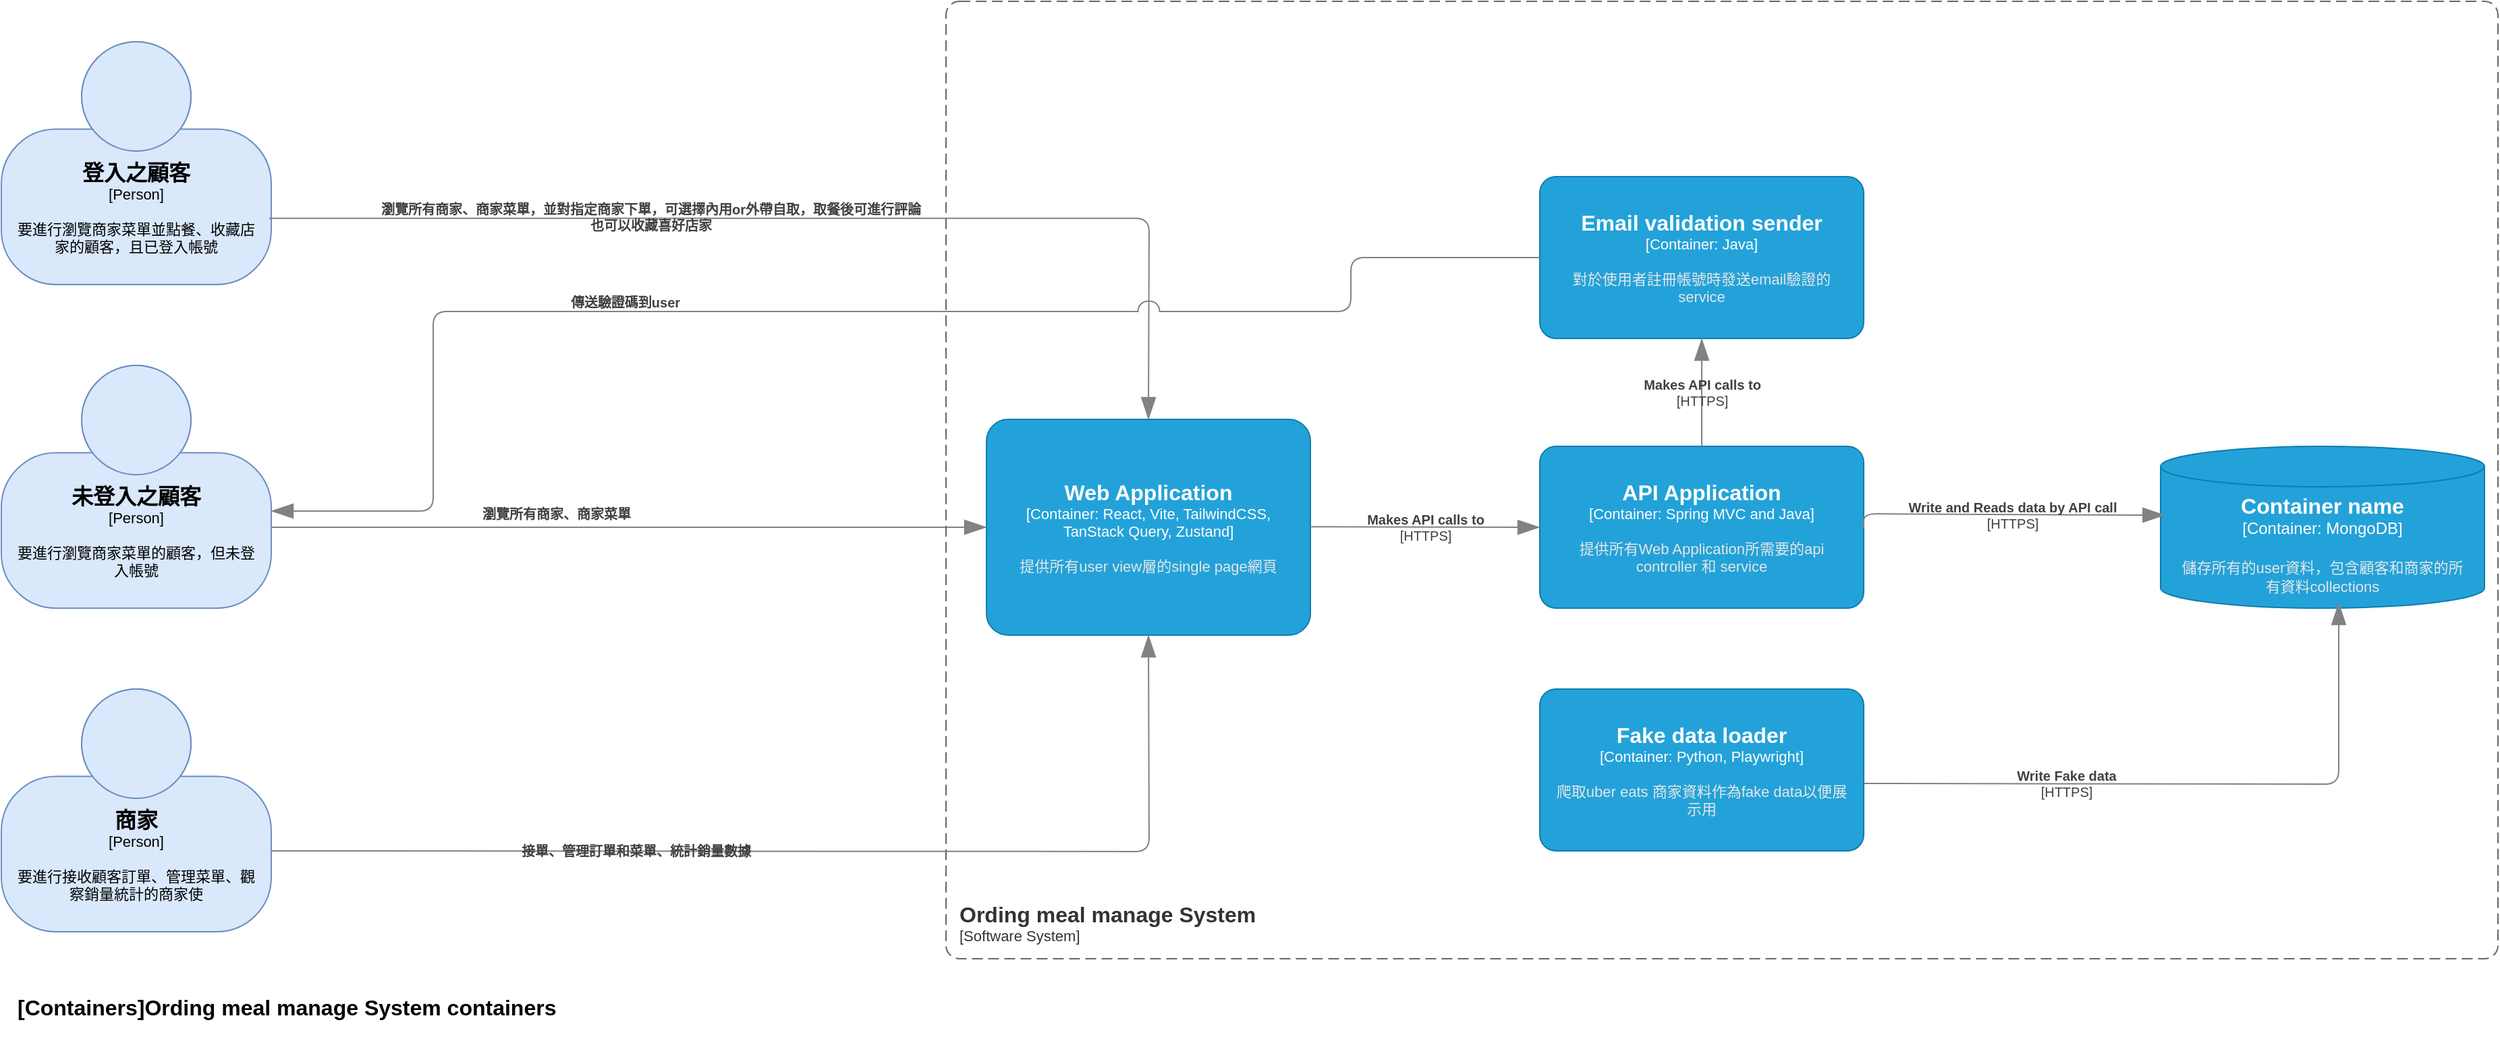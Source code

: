 <mxfile pages="2">
    <diagram id="qL6jYBbu3xqj_awiuDuB" name="Container">
        <mxGraphModel dx="2138" dy="1673" grid="1" gridSize="10" guides="1" tooltips="1" connect="1" arrows="1" fold="1" page="1" pageScale="1" pageWidth="1169" pageHeight="827" background="#ffffff" math="0" shadow="0">
            <root>
                <mxCell id="0"/>
                <mxCell id="1" parent="0"/>
                <object placeholders="1" c4Name="[Containers]Ording meal manage System containers" c4Type="ContainerDiagramTitle" c4Description="" label="&lt;font style=&quot;font-size: 16px&quot;&gt;&lt;b&gt;&lt;div style=&quot;text-align: left&quot;&gt;%c4Name%&lt;/div&gt;&lt;/b&gt;&lt;/font&gt;&lt;div style=&quot;text-align: left&quot;&gt;%c4Description%&lt;/div&gt;" id="UeXyP2XIpOr0HdGOnYyV-1">
                    <mxCell style="text;html=1;strokeColor=none;fillColor=none;align=left;verticalAlign=top;whiteSpace=wrap;rounded=1;metaEdit=1;allowArrows=0;resizable=1;rotatable=0;connectable=0;recursiveResize=0;expand=0;pointerEvents=0;points=[[0.25,0,0],[0.5,0,0],[0.75,0,0],[1,0.25,0],[1,0.5,0],[1,0.75,0],[0.75,1,0],[0.5,1,0],[0.25,1,0],[0,0.75,0],[0,0.5,0],[0,0.25,0]];fontColor=#000000;" parent="1" vertex="1">
                        <mxGeometry x="30" y="780" width="410" height="40" as="geometry"/>
                    </mxCell>
                </object>
                <object placeholders="1" c4Name="商家" c4Type="Person" c4Description="要進行接收顧客訂單、管理菜單、觀察銷量統計的商家使" label="&lt;font style=&quot;font-size: 16px&quot;&gt;&lt;b&gt;%c4Name%&lt;/b&gt;&lt;/font&gt;&lt;div&gt;[%c4Type%]&lt;/div&gt;&lt;br&gt;&lt;div&gt;&lt;font style=&quot;font-size: 11px&quot;&gt;&lt;font&gt;%c4Description%&lt;/font&gt;&lt;/font&gt;&lt;/div&gt;" id="ZdudkTb_qfdChiK0eXym-1">
                    <mxCell style="html=1;fontSize=11;dashed=0;whiteSpace=wrap;fillColor=#dae8fc;strokeColor=#6c8ebf;shape=mxgraph.c4.person2;align=center;metaEdit=1;points=[[0.5,0,0],[1,0.5,0],[1,0.75,0],[0.75,1,0],[0.5,1,0],[0.25,1,0],[0,0.75,0],[0,0.5,0]];resizable=0;spacingRight=10;spacingLeft=10;fontColor=#000000;rounded=1;" parent="1" vertex="1">
                        <mxGeometry x="20" y="560" width="200" height="180" as="geometry"/>
                    </mxCell>
                </object>
                <object placeholders="1" c4Name="未登入之顧客" c4Type="Person" c4Description="要進行瀏覽商家菜單的顧客，但未登入帳號" label="&lt;font style=&quot;font-size: 16px&quot;&gt;&lt;b&gt;%c4Name%&lt;/b&gt;&lt;/font&gt;&lt;div&gt;[%c4Type%]&lt;/div&gt;&lt;br&gt;&lt;div&gt;&lt;font style=&quot;font-size: 11px&quot;&gt;&lt;font&gt;%c4Description%&lt;/font&gt;&lt;/font&gt;&lt;/div&gt;" id="ZdudkTb_qfdChiK0eXym-2">
                    <mxCell style="html=1;fontSize=11;dashed=0;whiteSpace=wrap;fillColor=#dae8fc;strokeColor=#6c8ebf;shape=mxgraph.c4.person2;align=center;metaEdit=1;points=[[0.5,0,0],[1,0.5,0],[1,0.75,0],[0.75,1,0],[0.5,1,0],[0.25,1,0],[0,0.75,0],[0,0.5,0]];resizable=0;spacingRight=10;spacingLeft=10;fontColor=#000000;rounded=1;" parent="1" vertex="1">
                        <mxGeometry x="20" y="320" width="200" height="180" as="geometry"/>
                    </mxCell>
                </object>
                <object placeholders="1" c4Name="登入之顧客" c4Type="Person" c4Description="要進行瀏覽商家菜單並點餐、收藏店家的顧客，且已登入帳號" label="&lt;font style=&quot;font-size: 16px&quot;&gt;&lt;b&gt;%c4Name%&lt;/b&gt;&lt;/font&gt;&lt;div&gt;[%c4Type%]&lt;/div&gt;&lt;br&gt;&lt;div&gt;&lt;font style=&quot;font-size: 11px&quot;&gt;&lt;font&gt;%c4Description%&lt;/font&gt;&lt;/font&gt;&lt;/div&gt;" id="ZdudkTb_qfdChiK0eXym-3">
                    <mxCell style="html=1;fontSize=11;dashed=0;whiteSpace=wrap;fillColor=#dae8fc;strokeColor=#6c8ebf;shape=mxgraph.c4.person2;align=center;metaEdit=1;points=[[0.5,0,0],[1,0.5,0],[1,0.75,0],[0.75,1,0],[0.5,1,0],[0.25,1,0],[0,0.75,0],[0,0.5,0]];resizable=0;spacingRight=10;spacingLeft=10;fontColor=#000000;rounded=1;" parent="1" vertex="1">
                        <mxGeometry x="20" y="80" width="200" height="180" as="geometry"/>
                    </mxCell>
                </object>
                <object placeholders="1" c4Type="Relationship" c4Description="接單、管理訂單和菜單、統計銷量數據" label="&lt;div style=&quot;text-align: left&quot;&gt;&lt;div style=&quot;text-align: center&quot;&gt;&lt;b&gt;%c4Description%&lt;/b&gt;&lt;/div&gt;&lt;/div&gt;" id="ZdudkTb_qfdChiK0eXym-7">
                    <mxCell style="endArrow=blockThin;html=1;fontSize=10;fontColor=#404040;strokeWidth=1;endFill=1;strokeColor=#828282;elbow=vertical;metaEdit=1;endSize=14;startSize=14;jumpStyle=arc;jumpSize=16;rounded=1;edgeStyle=orthogonalEdgeStyle;entryX=0.5;entryY=1;entryDx=0;entryDy=0;entryPerimeter=0;labelBackgroundColor=none;" parent="1" edge="1">
                        <mxGeometry x="-0.334" width="240" relative="1" as="geometry">
                            <mxPoint x="220" y="680" as="sourcePoint"/>
                            <mxPoint x="870" y="520" as="targetPoint"/>
                            <mxPoint as="offset"/>
                        </mxGeometry>
                    </mxCell>
                </object>
                <object placeholders="1" c4Type="Relationship" c4Description="瀏覽所有商家、商家菜單" label="&lt;div style=&quot;text-align: left&quot;&gt;&lt;div style=&quot;text-align: center&quot;&gt;&lt;b&gt;%c4Description%&lt;/b&gt;&lt;/div&gt;&lt;/div&gt;" id="ZdudkTb_qfdChiK0eXym-5">
                    <mxCell style="endArrow=blockThin;html=1;fontSize=10;fontColor=#404040;strokeWidth=1;endFill=1;strokeColor=#828282;elbow=vertical;metaEdit=1;endSize=14;startSize=14;jumpStyle=arc;jumpSize=16;rounded=1;edgeStyle=orthogonalEdgeStyle;exitX=0.992;exitY=0.727;exitDx=0;exitDy=0;exitPerimeter=0;labelBackgroundColor=none;" parent="1" source="ZdudkTb_qfdChiK0eXym-3" edge="1">
                        <mxGeometry x="-0.47" y="-219" width="240" relative="1" as="geometry">
                            <mxPoint x="370" y="420" as="sourcePoint"/>
                            <mxPoint x="870" y="360" as="targetPoint"/>
                            <mxPoint as="offset"/>
                        </mxGeometry>
                    </mxCell>
                </object>
                <object placeholders="1" c4Type="Relationship" c4Description="瀏覽所有商家、商家菜單，並對指定商家下單，可選擇內用or外帶自取，取餐後可進行評論&#10;也可以收藏喜好店家" label="&lt;div style=&quot;text-align: left&quot;&gt;&lt;div style=&quot;text-align: center&quot;&gt;&lt;b&gt;%c4Description%&lt;/b&gt;&lt;/div&gt;&lt;/div&gt;" id="ZdudkTb_qfdChiK0eXym-6">
                    <mxCell style="endArrow=blockThin;html=1;fontSize=10;fontColor=#404040;strokeWidth=1;endFill=1;strokeColor=#828282;elbow=vertical;metaEdit=1;endSize=14;startSize=14;jumpStyle=arc;jumpSize=16;rounded=1;edgeStyle=orthogonalEdgeStyle;labelBackgroundColor=none;" parent="1" edge="1">
                        <mxGeometry x="0.06" y="230" width="240" relative="1" as="geometry">
                            <mxPoint x="220" y="440" as="sourcePoint"/>
                            <mxPoint x="750" y="440" as="targetPoint"/>
                            <mxPoint as="offset"/>
                        </mxGeometry>
                    </mxCell>
                </object>
                <object placeholders="1" c4Name="Ording meal manage System" c4Type="SystemScopeBoundary" c4Application="Software System" label="&lt;font style=&quot;font-size: 16px&quot;&gt;&lt;b&gt;&lt;div style=&quot;text-align: left&quot;&gt;%c4Name%&lt;/div&gt;&lt;/b&gt;&lt;/font&gt;&lt;div style=&quot;text-align: left&quot;&gt;[%c4Application%]&lt;/div&gt;" id="IAxIO_JImraM6Ai42m6P-1">
                    <mxCell style="rounded=1;fontSize=11;whiteSpace=wrap;html=1;dashed=1;arcSize=20;fillColor=none;strokeColor=#666666;fontColor=#333333;labelBackgroundColor=none;align=left;verticalAlign=bottom;labelBorderColor=none;spacingTop=0;spacing=10;dashPattern=8 4;metaEdit=1;rotatable=0;perimeter=rectanglePerimeter;noLabel=0;labelPadding=0;allowArrows=0;connectable=0;expand=0;recursiveResize=0;editable=1;pointerEvents=0;absoluteArcSize=1;points=[[0.25,0,0],[0.5,0,0],[0.75,0,0],[1,0.25,0],[1,0.5,0],[1,0.75,0],[0.75,1,0],[0.5,1,0],[0.25,1,0],[0,0.75,0],[0,0.5,0],[0,0.25,0]];" parent="1" vertex="1">
                        <mxGeometry x="720" y="50" width="1150" height="710" as="geometry"/>
                    </mxCell>
                </object>
                <object placeholders="1" c4Name="API Application" c4Type="Container" c4Technology="Spring MVC and Java" c4Description="提供所有Web Application所需要的api controller 和 service" label="&lt;font style=&quot;font-size: 16px&quot;&gt;&lt;b&gt;%c4Name%&lt;/b&gt;&lt;/font&gt;&lt;div&gt;[%c4Type%: %c4Technology%]&lt;/div&gt;&lt;br&gt;&lt;div&gt;&lt;font style=&quot;font-size: 11px&quot;&gt;&lt;font color=&quot;#E6E6E6&quot;&gt;%c4Description%&lt;/font&gt;&lt;/div&gt;" id="IAxIO_JImraM6Ai42m6P-2">
                    <mxCell style="rounded=1;whiteSpace=wrap;html=1;fontSize=11;labelBackgroundColor=none;fillColor=#23A2D9;fontColor=#ffffff;align=center;arcSize=10;strokeColor=#0E7DAD;metaEdit=1;resizable=0;points=[[0.25,0,0],[0.5,0,0],[0.75,0,0],[1,0.25,0],[1,0.5,0],[1,0.75,0],[0.75,1,0],[0.5,1,0],[0.25,1,0],[0,0.75,0],[0,0.5,0],[0,0.25,0]];spacingLeft=10;spacingRight=10;" parent="1" vertex="1">
                        <mxGeometry x="1160" y="380" width="240" height="120" as="geometry"/>
                    </mxCell>
                </object>
                <object placeholders="1" c4Name="Web Application" c4Type="Container" c4Technology="React, Vite, TailwindCSS, TanStack Query, Zustand" c4Description="提供所有user view層的single page網頁" label="&lt;font style=&quot;font-size: 16px&quot;&gt;&lt;b&gt;%c4Name%&lt;/b&gt;&lt;/font&gt;&lt;div&gt;[%c4Type%: %c4Technology%]&lt;/div&gt;&lt;br&gt;&lt;div&gt;&lt;font style=&quot;font-size: 11px&quot;&gt;&lt;font color=&quot;#E6E6E6&quot;&gt;%c4Description%&lt;/font&gt;&lt;/div&gt;" id="IAxIO_JImraM6Ai42m6P-3">
                    <mxCell style="rounded=1;whiteSpace=wrap;html=1;fontSize=11;labelBackgroundColor=none;fillColor=#23A2D9;fontColor=#ffffff;align=center;arcSize=10;strokeColor=#0E7DAD;metaEdit=1;resizable=1;points=[[0.25,0,0],[0.5,0,0],[0.75,0,0],[1,0.25,0],[1,0.5,0],[1,0.75,0],[0.75,1,0],[0.5,1,0],[0.25,1,0],[0,0.75,0],[0,0.5,0],[0,0.25,0]];spacingLeft=10;spacingRight=10;" parent="1" vertex="1">
                        <mxGeometry x="750" y="360" width="240" height="160" as="geometry"/>
                    </mxCell>
                </object>
                <object placeholders="1" c4Name="Fake data loader" c4Type="Container" c4Technology="Python, Playwright" c4Description="爬取uber eats 商家資料作為fake data以便展示用" label="&lt;font style=&quot;font-size: 16px&quot;&gt;&lt;b&gt;%c4Name%&lt;/b&gt;&lt;/font&gt;&lt;div&gt;[%c4Type%: %c4Technology%]&lt;/div&gt;&lt;br&gt;&lt;div&gt;&lt;font style=&quot;font-size: 11px&quot;&gt;&lt;font color=&quot;#E6E6E6&quot;&gt;%c4Description%&lt;/font&gt;&lt;/div&gt;" id="IAxIO_JImraM6Ai42m6P-4">
                    <mxCell style="rounded=1;whiteSpace=wrap;html=1;fontSize=11;labelBackgroundColor=none;fillColor=#23A2D9;fontColor=#ffffff;align=center;arcSize=10;strokeColor=#0E7DAD;metaEdit=1;resizable=0;points=[[0.25,0,0],[0.5,0,0],[0.75,0,0],[1,0.25,0],[1,0.5,0],[1,0.75,0],[0.75,1,0],[0.5,1,0],[0.25,1,0],[0,0.75,0],[0,0.5,0],[0,0.25,0]];spacingLeft=10;spacingRight=10;" parent="1" vertex="1">
                        <mxGeometry x="1160" y="560" width="240" height="120" as="geometry"/>
                    </mxCell>
                </object>
                <object placeholders="1" c4Name="Email validation sender" c4Type="Container" c4Technology="Java" c4Description="對於使用者註冊帳號時發送email驗證的service" label="&lt;font style=&quot;font-size: 16px&quot;&gt;&lt;b&gt;%c4Name%&lt;/b&gt;&lt;/font&gt;&lt;div&gt;[%c4Type%: %c4Technology%]&lt;/div&gt;&lt;br&gt;&lt;div&gt;&lt;font style=&quot;font-size: 11px&quot;&gt;&lt;font color=&quot;#E6E6E6&quot;&gt;%c4Description%&lt;/font&gt;&lt;/div&gt;" id="IAxIO_JImraM6Ai42m6P-5">
                    <mxCell style="rounded=1;whiteSpace=wrap;html=1;fontSize=11;labelBackgroundColor=none;fillColor=#23A2D9;fontColor=#ffffff;align=center;arcSize=10;strokeColor=#0E7DAD;metaEdit=1;resizable=0;points=[[0.25,0,0],[0.5,0,0],[0.75,0,0],[1,0.25,0],[1,0.5,0],[1,0.75,0],[0.75,1,0],[0.5,1,0],[0.25,1,0],[0,0.75,0],[0,0.5,0],[0,0.25,0]];spacingLeft=10;spacingRight=10;" parent="1" vertex="1">
                        <mxGeometry x="1160" y="180" width="240" height="120" as="geometry"/>
                    </mxCell>
                </object>
                <object placeholders="1" c4Name="Container name" c4Type="Container" c4Technology="MongoDB" c4Description="儲存所有的user資料，包含顧客和商家的所有資料collections" label="&lt;font style=&quot;font-size: 16px&quot;&gt;&lt;b&gt;%c4Name%&lt;/b&gt;&lt;/font&gt;&lt;div&gt;[%c4Type%:&amp;nbsp;%c4Technology%]&lt;/div&gt;&lt;br&gt;&lt;div&gt;&lt;font style=&quot;font-size: 11px&quot;&gt;&lt;font color=&quot;#E6E6E6&quot;&gt;%c4Description%&lt;/font&gt;&lt;/div&gt;" id="IAxIO_JImraM6Ai42m6P-6">
                    <mxCell style="shape=cylinder3;size=15;whiteSpace=wrap;html=1;boundedLbl=1;rounded=1;labelBackgroundColor=none;fillColor=#23A2D9;fontSize=12;fontColor=#ffffff;align=center;strokeColor=#0E7DAD;metaEdit=1;points=[[0.5,0,0],[1,0.25,0],[1,0.5,0],[1,0.75,0],[0.5,1,0],[0,0.75,0],[0,0.5,0],[0,0.25,0]];resizable=0;spacingLeft=10;spacingRight=10;" parent="1" vertex="1">
                        <mxGeometry x="1620" y="380" width="240" height="120" as="geometry"/>
                    </mxCell>
                </object>
                <object placeholders="1" c4Type="Relationship" c4Technology="HTTPS" c4Description="Makes API calls to" label="&lt;div style=&quot;text-align: left&quot;&gt;&lt;div style=&quot;text-align: center&quot;&gt;&lt;b&gt;%c4Description%&lt;/b&gt;&lt;/div&gt;&lt;div style=&quot;text-align: center&quot;&gt;[%c4Technology%]&lt;/div&gt;&lt;/div&gt;" id="IAxIO_JImraM6Ai42m6P-7">
                    <mxCell style="endArrow=blockThin;html=1;fontSize=10;fontColor=#404040;strokeWidth=1;endFill=1;strokeColor=#828282;elbow=vertical;metaEdit=1;endSize=14;startSize=14;jumpStyle=arc;jumpSize=16;rounded=1;edgeStyle=orthogonalEdgeStyle;labelBackgroundColor=none;" parent="1" target="IAxIO_JImraM6Ai42m6P-2" edge="1">
                        <mxGeometry width="240" relative="1" as="geometry">
                            <mxPoint x="990" y="439.66" as="sourcePoint"/>
                            <mxPoint x="1230" y="439.66" as="targetPoint"/>
                        </mxGeometry>
                    </mxCell>
                </object>
                <object placeholders="1" c4Type="Relationship" c4Description="傳送驗證碼到user" label="&lt;div style=&quot;text-align: left&quot;&gt;&lt;div style=&quot;text-align: center&quot;&gt;&lt;b&gt;%c4Description%&lt;/b&gt;&lt;/div&gt;&lt;/div&gt;" id="IAxIO_JImraM6Ai42m6P-9">
                    <mxCell style="endArrow=blockThin;html=1;fontSize=10;fontColor=#404040;strokeWidth=1;endFill=1;strokeColor=#828282;elbow=vertical;metaEdit=1;endSize=14;startSize=14;jumpStyle=arc;jumpSize=16;rounded=1;edgeStyle=orthogonalEdgeStyle;entryX=1;entryY=0.6;entryDx=0;entryDy=0;entryPerimeter=0;exitX=0;exitY=0.5;exitDx=0;exitDy=0;exitPerimeter=0;labelBackgroundColor=none;" parent="1" source="IAxIO_JImraM6Ai42m6P-5" target="ZdudkTb_qfdChiK0eXym-2" edge="1">
                        <mxGeometry x="0.273" y="-7" width="240" relative="1" as="geometry">
                            <mxPoint x="1110" y="110" as="sourcePoint"/>
                            <mxPoint x="1350" y="110" as="targetPoint"/>
                            <Array as="points">
                                <mxPoint x="1020" y="240"/>
                                <mxPoint x="1020" y="280"/>
                                <mxPoint x="340" y="280"/>
                                <mxPoint x="340" y="428"/>
                            </Array>
                            <mxPoint as="offset"/>
                        </mxGeometry>
                    </mxCell>
                </object>
                <object placeholders="1" c4Type="Relationship" c4Technology="HTTPS" c4Description="Makes API calls to" label="&lt;div style=&quot;text-align: left&quot;&gt;&lt;div style=&quot;text-align: center&quot;&gt;&lt;b&gt;%c4Description%&lt;/b&gt;&lt;/div&gt;&lt;div style=&quot;text-align: center&quot;&gt;[%c4Technology%]&lt;/div&gt;&lt;/div&gt;" id="IAxIO_JImraM6Ai42m6P-10">
                    <mxCell style="endArrow=blockThin;html=1;fontSize=10;fontColor=#404040;strokeWidth=1;endFill=1;strokeColor=#828282;elbow=vertical;metaEdit=1;endSize=14;startSize=14;jumpStyle=arc;jumpSize=16;rounded=1;edgeStyle=orthogonalEdgeStyle;exitX=0.5;exitY=0;exitDx=0;exitDy=0;exitPerimeter=0;entryX=0.5;entryY=1;entryDx=0;entryDy=0;entryPerimeter=0;labelBackgroundColor=none;" parent="1" source="IAxIO_JImraM6Ai42m6P-2" target="IAxIO_JImraM6Ai42m6P-5" edge="1">
                        <mxGeometry width="240" relative="1" as="geometry">
                            <mxPoint x="1000" y="449.66" as="sourcePoint"/>
                            <mxPoint x="1210" y="450" as="targetPoint"/>
                        </mxGeometry>
                    </mxCell>
                </object>
                <object placeholders="1" c4Type="Relationship" c4Technology="HTTPS" c4Description="Write and Reads data by API call" label="&lt;div style=&quot;text-align: left&quot;&gt;&lt;div style=&quot;text-align: center&quot;&gt;&lt;b&gt;%c4Description%&lt;/b&gt;&lt;/div&gt;&lt;div style=&quot;text-align: center&quot;&gt;[%c4Technology%]&lt;/div&gt;&lt;/div&gt;" id="IAxIO_JImraM6Ai42m6P-11">
                    <mxCell style="endArrow=blockThin;html=1;fontSize=10;fontColor=#404040;strokeWidth=1;endFill=1;strokeColor=#828282;elbow=vertical;metaEdit=1;endSize=14;startSize=14;jumpStyle=arc;jumpSize=16;rounded=1;edgeStyle=orthogonalEdgeStyle;entryX=0.013;entryY=0.425;entryDx=0;entryDy=0;entryPerimeter=0;exitX=1;exitY=0.5;exitDx=0;exitDy=0;exitPerimeter=0;labelBackgroundColor=none;" parent="1" source="IAxIO_JImraM6Ai42m6P-2" target="IAxIO_JImraM6Ai42m6P-6" edge="1">
                        <mxGeometry x="0.034" width="240" relative="1" as="geometry">
                            <mxPoint x="1300" y="430" as="sourcePoint"/>
                            <mxPoint x="1540" y="430" as="targetPoint"/>
                            <Array as="points">
                                <mxPoint x="1400" y="430"/>
                                <mxPoint x="1510" y="430"/>
                                <mxPoint x="1510" y="431"/>
                            </Array>
                            <mxPoint as="offset"/>
                        </mxGeometry>
                    </mxCell>
                </object>
                <object placeholders="1" c4Type="Relationship" c4Technology="HTTPS" c4Description="Write Fake data" label="&lt;div style=&quot;text-align: left&quot;&gt;&lt;div style=&quot;text-align: center&quot;&gt;&lt;b&gt;%c4Description%&lt;/b&gt;&lt;/div&gt;&lt;div style=&quot;text-align: center&quot;&gt;[%c4Technology%]&lt;/div&gt;&lt;/div&gt;" id="IAxIO_JImraM6Ai42m6P-13">
                    <mxCell style="endArrow=blockThin;html=1;fontSize=10;fontColor=#404040;strokeWidth=1;endFill=1;strokeColor=#828282;elbow=vertical;metaEdit=1;endSize=14;startSize=14;jumpStyle=arc;jumpSize=16;rounded=1;edgeStyle=orthogonalEdgeStyle;entryX=0.55;entryY=0.967;entryDx=0;entryDy=0;entryPerimeter=0;labelBackgroundColor=none;" parent="1" target="IAxIO_JImraM6Ai42m6P-6" edge="1">
                        <mxGeometry x="-0.383" width="240" relative="1" as="geometry">
                            <mxPoint x="1400" y="630" as="sourcePoint"/>
                            <mxPoint x="1670" y="620" as="targetPoint"/>
                            <mxPoint as="offset"/>
                        </mxGeometry>
                    </mxCell>
                </object>
            </root>
        </mxGraphModel>
    </diagram>
    <diagram id="C0Q1FRjf-ovTnP4UXfIO" name="component">
        <mxGraphModel dx="1315" dy="1029" grid="0" gridSize="10" guides="1" tooltips="1" connect="1" arrows="1" fold="1" page="1" pageScale="1" pageWidth="827" pageHeight="1169" background="#ffffff" math="0" shadow="0">
            <root>
                <mxCell id="0"/>
                <mxCell id="1" parent="0"/>
                <object placeholders="1" c4Name="[Containers]Ording meal manage System containers" c4Type="ContainerDiagramTitle" c4Description="" label="&lt;font style=&quot;font-size: 16px&quot;&gt;&lt;b&gt;&lt;div style=&quot;text-align: left&quot;&gt;%c4Name%&lt;/div&gt;&lt;/b&gt;&lt;/font&gt;&lt;div style=&quot;text-align: left&quot;&gt;%c4Description%&lt;/div&gt;" id="Av403DZLy4ynUhrNrrgC-1">
                    <mxCell style="text;html=1;strokeColor=none;fillColor=none;align=left;verticalAlign=top;whiteSpace=wrap;rounded=1;metaEdit=1;allowArrows=0;resizable=1;rotatable=0;connectable=0;recursiveResize=0;expand=0;pointerEvents=0;points=[[0.25,0,0],[0.5,0,0],[0.75,0,0],[1,0.25,0],[1,0.5,0],[1,0.75,0],[0.75,1,0],[0.5,1,0],[0.25,1,0],[0,0.75,0],[0,0.5,0],[0,0.25,0]];fontColor=#000000;" vertex="1" parent="1">
                        <mxGeometry x="30" y="780" width="410" height="40" as="geometry"/>
                    </mxCell>
                </object>
                <object placeholders="1" c4Name="商家" c4Type="Person" c4Description="要進行接收顧客訂單、管理菜單、觀察銷量統計的商家使" label="&lt;font style=&quot;font-size: 16px&quot;&gt;&lt;b&gt;%c4Name%&lt;/b&gt;&lt;/font&gt;&lt;div&gt;[%c4Type%]&lt;/div&gt;&lt;br&gt;&lt;div&gt;&lt;font style=&quot;font-size: 11px&quot;&gt;&lt;font&gt;%c4Description%&lt;/font&gt;&lt;/font&gt;&lt;/div&gt;" id="Av403DZLy4ynUhrNrrgC-2">
                    <mxCell style="html=1;fontSize=11;dashed=0;whiteSpace=wrap;fillColor=#dae8fc;strokeColor=#6c8ebf;shape=mxgraph.c4.person2;align=center;metaEdit=1;points=[[0.5,0,0],[1,0.5,0],[1,0.75,0],[0.75,1,0],[0.5,1,0],[0.25,1,0],[0,0.75,0],[0,0.5,0]];resizable=0;spacingRight=10;spacingLeft=10;fontColor=#000000;rounded=1;" vertex="1" parent="1">
                        <mxGeometry x="20" y="560" width="200" height="180" as="geometry"/>
                    </mxCell>
                </object>
                <object placeholders="1" c4Name="未登入之顧客" c4Type="Person" c4Description="要進行瀏覽商家菜單的顧客，但未登入帳號" label="&lt;font style=&quot;font-size: 16px&quot;&gt;&lt;b&gt;%c4Name%&lt;/b&gt;&lt;/font&gt;&lt;div&gt;[%c4Type%]&lt;/div&gt;&lt;br&gt;&lt;div&gt;&lt;font style=&quot;font-size: 11px&quot;&gt;&lt;font&gt;%c4Description%&lt;/font&gt;&lt;/font&gt;&lt;/div&gt;" id="Av403DZLy4ynUhrNrrgC-3">
                    <mxCell style="html=1;fontSize=11;dashed=0;whiteSpace=wrap;fillColor=#dae8fc;strokeColor=#6c8ebf;shape=mxgraph.c4.person2;align=center;metaEdit=1;points=[[0.5,0,0],[1,0.5,0],[1,0.75,0],[0.75,1,0],[0.5,1,0],[0.25,1,0],[0,0.75,0],[0,0.5,0]];resizable=0;spacingRight=10;spacingLeft=10;fontColor=#000000;rounded=1;" vertex="1" parent="1">
                        <mxGeometry x="20" y="320" width="200" height="180" as="geometry"/>
                    </mxCell>
                </object>
                <object placeholders="1" c4Name="登入之顧客" c4Type="Person" c4Description="要進行瀏覽商家菜單並點餐、收藏店家的顧客，且已登入帳號" label="&lt;font style=&quot;font-size: 16px&quot;&gt;&lt;b&gt;%c4Name%&lt;/b&gt;&lt;/font&gt;&lt;div&gt;[%c4Type%]&lt;/div&gt;&lt;br&gt;&lt;div&gt;&lt;font style=&quot;font-size: 11px&quot;&gt;&lt;font&gt;%c4Description%&lt;/font&gt;&lt;/font&gt;&lt;/div&gt;" id="Av403DZLy4ynUhrNrrgC-4">
                    <mxCell style="html=1;fontSize=11;dashed=0;whiteSpace=wrap;fillColor=#dae8fc;strokeColor=#6c8ebf;shape=mxgraph.c4.person2;align=center;metaEdit=1;points=[[0.5,0,0],[1,0.5,0],[1,0.75,0],[0.75,1,0],[0.5,1,0],[0.25,1,0],[0,0.75,0],[0,0.5,0]];resizable=0;spacingRight=10;spacingLeft=10;fontColor=#000000;rounded=1;" vertex="1" parent="1">
                        <mxGeometry x="20" y="80" width="200" height="180" as="geometry"/>
                    </mxCell>
                </object>
                <object placeholders="1" c4Type="Relationship" c4Description="接單、管理訂單和菜單、統計銷量數據" label="&lt;div style=&quot;text-align: left&quot;&gt;&lt;div style=&quot;text-align: center&quot;&gt;&lt;b&gt;%c4Description%&lt;/b&gt;&lt;/div&gt;&lt;/div&gt;" id="Av403DZLy4ynUhrNrrgC-5">
                    <mxCell style="endArrow=blockThin;html=1;fontSize=10;fontColor=#404040;strokeWidth=1;endFill=1;strokeColor=#828282;elbow=vertical;metaEdit=1;endSize=14;startSize=14;jumpStyle=arc;jumpSize=16;rounded=1;edgeStyle=orthogonalEdgeStyle;entryX=0.5;entryY=1;entryDx=0;entryDy=0;entryPerimeter=0;labelBackgroundColor=none;" edge="1" parent="1">
                        <mxGeometry x="-0.334" width="240" relative="1" as="geometry">
                            <mxPoint x="220" y="680" as="sourcePoint"/>
                            <mxPoint x="870" y="520" as="targetPoint"/>
                            <mxPoint as="offset"/>
                        </mxGeometry>
                    </mxCell>
                </object>
                <object placeholders="1" c4Type="Relationship" c4Description="瀏覽所有商家、商家菜單" label="&lt;div style=&quot;text-align: left&quot;&gt;&lt;div style=&quot;text-align: center&quot;&gt;&lt;b&gt;%c4Description%&lt;/b&gt;&lt;/div&gt;&lt;/div&gt;" id="Av403DZLy4ynUhrNrrgC-6">
                    <mxCell style="endArrow=blockThin;html=1;fontSize=10;fontColor=#404040;strokeWidth=1;endFill=1;strokeColor=#828282;elbow=vertical;metaEdit=1;endSize=14;startSize=14;jumpStyle=arc;jumpSize=16;rounded=1;edgeStyle=orthogonalEdgeStyle;exitX=0.992;exitY=0.727;exitDx=0;exitDy=0;exitPerimeter=0;labelBackgroundColor=none;" edge="1" parent="1" source="Av403DZLy4ynUhrNrrgC-4">
                        <mxGeometry x="-0.47" y="-219" width="240" relative="1" as="geometry">
                            <mxPoint x="370" y="420" as="sourcePoint"/>
                            <mxPoint x="870" y="360" as="targetPoint"/>
                            <mxPoint as="offset"/>
                        </mxGeometry>
                    </mxCell>
                </object>
                <object placeholders="1" c4Type="Relationship" c4Description="瀏覽所有商家、商家菜單，並對指定商家下單，可選擇內用or外帶自取，取餐後可進行評論&#10;也可以收藏喜好店家" label="&lt;div style=&quot;text-align: left&quot;&gt;&lt;div style=&quot;text-align: center&quot;&gt;&lt;b&gt;%c4Description%&lt;/b&gt;&lt;/div&gt;&lt;/div&gt;" id="Av403DZLy4ynUhrNrrgC-7">
                    <mxCell style="endArrow=blockThin;html=1;fontSize=10;fontColor=#404040;strokeWidth=1;endFill=1;strokeColor=#828282;elbow=vertical;metaEdit=1;endSize=14;startSize=14;jumpStyle=arc;jumpSize=16;rounded=1;edgeStyle=orthogonalEdgeStyle;labelBackgroundColor=none;" edge="1" parent="1">
                        <mxGeometry x="0.06" y="230" width="240" relative="1" as="geometry">
                            <mxPoint x="220" y="440" as="sourcePoint"/>
                            <mxPoint x="750" y="440" as="targetPoint"/>
                            <mxPoint as="offset"/>
                        </mxGeometry>
                    </mxCell>
                </object>
                <object placeholders="1" c4Name="Ording meal manage System" c4Type="SystemScopeBoundary" c4Application="Software System" label="&lt;font style=&quot;font-size: 16px&quot;&gt;&lt;b&gt;&lt;div style=&quot;text-align: left&quot;&gt;%c4Name%&lt;/div&gt;&lt;/b&gt;&lt;/font&gt;&lt;div style=&quot;text-align: left&quot;&gt;[%c4Application%]&lt;/div&gt;" id="Av403DZLy4ynUhrNrrgC-8">
                    <mxCell style="rounded=1;fontSize=11;whiteSpace=wrap;html=1;dashed=1;arcSize=20;fillColor=none;strokeColor=#666666;fontColor=#333333;labelBackgroundColor=none;align=left;verticalAlign=bottom;labelBorderColor=none;spacingTop=0;spacing=10;dashPattern=8 4;metaEdit=1;rotatable=0;perimeter=rectanglePerimeter;noLabel=0;labelPadding=0;allowArrows=0;connectable=0;expand=0;recursiveResize=0;editable=1;pointerEvents=0;absoluteArcSize=1;points=[[0.25,0,0],[0.5,0,0],[0.75,0,0],[1,0.25,0],[1,0.5,0],[1,0.75,0],[0.75,1,0],[0.5,1,0],[0.25,1,0],[0,0.75,0],[0,0.5,0],[0,0.25,0]];" vertex="1" parent="1">
                        <mxGeometry x="720" y="50" width="1150" height="710" as="geometry"/>
                    </mxCell>
                </object>
                <object placeholders="1" c4Name="API Application" c4Type="Container" c4Technology="Spring MVC and Java" c4Description="提供所有Web Application所需要的api controller 和 service" label="&lt;font style=&quot;font-size: 16px&quot;&gt;&lt;b&gt;%c4Name%&lt;/b&gt;&lt;/font&gt;&lt;div&gt;[%c4Type%: %c4Technology%]&lt;/div&gt;&lt;br&gt;&lt;div&gt;&lt;font style=&quot;font-size: 11px&quot;&gt;&lt;font color=&quot;#E6E6E6&quot;&gt;%c4Description%&lt;/font&gt;&lt;/div&gt;" id="Av403DZLy4ynUhrNrrgC-9">
                    <mxCell style="rounded=1;whiteSpace=wrap;html=1;fontSize=11;labelBackgroundColor=none;fillColor=#23A2D9;fontColor=#ffffff;align=center;arcSize=10;strokeColor=#0E7DAD;metaEdit=1;resizable=0;points=[[0.25,0,0],[0.5,0,0],[0.75,0,0],[1,0.25,0],[1,0.5,0],[1,0.75,0],[0.75,1,0],[0.5,1,0],[0.25,1,0],[0,0.75,0],[0,0.5,0],[0,0.25,0]];spacingLeft=10;spacingRight=10;" vertex="1" parent="1">
                        <mxGeometry x="1160" y="380" width="240" height="120" as="geometry"/>
                    </mxCell>
                </object>
                <object placeholders="1" c4Name="Web Application" c4Type="Container" c4Technology="React, Vite, TailwindCSS, TanStack Query, Zustand" c4Description="提供所有user view層的single page網頁" label="&lt;font style=&quot;font-size: 16px&quot;&gt;&lt;b&gt;%c4Name%&lt;/b&gt;&lt;/font&gt;&lt;div&gt;[%c4Type%: %c4Technology%]&lt;/div&gt;&lt;br&gt;&lt;div&gt;&lt;font style=&quot;font-size: 11px&quot;&gt;&lt;font color=&quot;#E6E6E6&quot;&gt;%c4Description%&lt;/font&gt;&lt;/div&gt;" id="Av403DZLy4ynUhrNrrgC-10">
                    <mxCell style="rounded=1;whiteSpace=wrap;html=1;fontSize=11;labelBackgroundColor=none;fillColor=#23A2D9;fontColor=#ffffff;align=center;arcSize=10;strokeColor=#0E7DAD;metaEdit=1;resizable=1;points=[[0.25,0,0],[0.5,0,0],[0.75,0,0],[1,0.25,0],[1,0.5,0],[1,0.75,0],[0.75,1,0],[0.5,1,0],[0.25,1,0],[0,0.75,0],[0,0.5,0],[0,0.25,0]];spacingLeft=10;spacingRight=10;" vertex="1" parent="1">
                        <mxGeometry x="750" y="360" width="240" height="160" as="geometry"/>
                    </mxCell>
                </object>
                <object placeholders="1" c4Name="Fake data loader" c4Type="Container" c4Technology="Python, Playwright" c4Description="爬取uber eats 商家資料作為fake data以便展示用" label="&lt;font style=&quot;font-size: 16px&quot;&gt;&lt;b&gt;%c4Name%&lt;/b&gt;&lt;/font&gt;&lt;div&gt;[%c4Type%: %c4Technology%]&lt;/div&gt;&lt;br&gt;&lt;div&gt;&lt;font style=&quot;font-size: 11px&quot;&gt;&lt;font color=&quot;#E6E6E6&quot;&gt;%c4Description%&lt;/font&gt;&lt;/div&gt;" id="Av403DZLy4ynUhrNrrgC-11">
                    <mxCell style="rounded=1;whiteSpace=wrap;html=1;fontSize=11;labelBackgroundColor=none;fillColor=#23A2D9;fontColor=#ffffff;align=center;arcSize=10;strokeColor=#0E7DAD;metaEdit=1;resizable=0;points=[[0.25,0,0],[0.5,0,0],[0.75,0,0],[1,0.25,0],[1,0.5,0],[1,0.75,0],[0.75,1,0],[0.5,1,0],[0.25,1,0],[0,0.75,0],[0,0.5,0],[0,0.25,0]];spacingLeft=10;spacingRight=10;" vertex="1" parent="1">
                        <mxGeometry x="1160" y="560" width="240" height="120" as="geometry"/>
                    </mxCell>
                </object>
                <object placeholders="1" c4Name="Email validation sender" c4Type="Container" c4Technology="Java" c4Description="對於使用者註冊帳號時發送email驗證的service" label="&lt;font style=&quot;font-size: 16px&quot;&gt;&lt;b&gt;%c4Name%&lt;/b&gt;&lt;/font&gt;&lt;div&gt;[%c4Type%: %c4Technology%]&lt;/div&gt;&lt;br&gt;&lt;div&gt;&lt;font style=&quot;font-size: 11px&quot;&gt;&lt;font color=&quot;#E6E6E6&quot;&gt;%c4Description%&lt;/font&gt;&lt;/div&gt;" id="Av403DZLy4ynUhrNrrgC-12">
                    <mxCell style="rounded=1;whiteSpace=wrap;html=1;fontSize=11;labelBackgroundColor=none;fillColor=#23A2D9;fontColor=#ffffff;align=center;arcSize=10;strokeColor=#0E7DAD;metaEdit=1;resizable=0;points=[[0.25,0,0],[0.5,0,0],[0.75,0,0],[1,0.25,0],[1,0.5,0],[1,0.75,0],[0.75,1,0],[0.5,1,0],[0.25,1,0],[0,0.75,0],[0,0.5,0],[0,0.25,0]];spacingLeft=10;spacingRight=10;" vertex="1" parent="1">
                        <mxGeometry x="1160" y="180" width="240" height="120" as="geometry"/>
                    </mxCell>
                </object>
                <object placeholders="1" c4Name="Container name" c4Type="Container" c4Technology="MongoDB" c4Description="儲存所有的user資料，包含顧客和商家的所有資料collections" label="&lt;font style=&quot;font-size: 16px&quot;&gt;&lt;b&gt;%c4Name%&lt;/b&gt;&lt;/font&gt;&lt;div&gt;[%c4Type%:&amp;nbsp;%c4Technology%]&lt;/div&gt;&lt;br&gt;&lt;div&gt;&lt;font style=&quot;font-size: 11px&quot;&gt;&lt;font color=&quot;#E6E6E6&quot;&gt;%c4Description%&lt;/font&gt;&lt;/div&gt;" id="Av403DZLy4ynUhrNrrgC-13">
                    <mxCell style="shape=cylinder3;size=15;whiteSpace=wrap;html=1;boundedLbl=1;rounded=1;labelBackgroundColor=none;fillColor=#23A2D9;fontSize=12;fontColor=#ffffff;align=center;strokeColor=#0E7DAD;metaEdit=1;points=[[0.5,0,0],[1,0.25,0],[1,0.5,0],[1,0.75,0],[0.5,1,0],[0,0.75,0],[0,0.5,0],[0,0.25,0]];resizable=0;spacingLeft=10;spacingRight=10;" vertex="1" parent="1">
                        <mxGeometry x="1620" y="380" width="240" height="120" as="geometry"/>
                    </mxCell>
                </object>
                <object placeholders="1" c4Type="Relationship" c4Technology="HTTPS" c4Description="Makes API calls to" label="&lt;div style=&quot;text-align: left&quot;&gt;&lt;div style=&quot;text-align: center&quot;&gt;&lt;b&gt;%c4Description%&lt;/b&gt;&lt;/div&gt;&lt;div style=&quot;text-align: center&quot;&gt;[%c4Technology%]&lt;/div&gt;&lt;/div&gt;" id="Av403DZLy4ynUhrNrrgC-14">
                    <mxCell style="endArrow=blockThin;html=1;fontSize=10;fontColor=#404040;strokeWidth=1;endFill=1;strokeColor=#828282;elbow=vertical;metaEdit=1;endSize=14;startSize=14;jumpStyle=arc;jumpSize=16;rounded=1;edgeStyle=orthogonalEdgeStyle;labelBackgroundColor=none;" edge="1" parent="1" target="Av403DZLy4ynUhrNrrgC-9">
                        <mxGeometry width="240" relative="1" as="geometry">
                            <mxPoint x="990" y="439.66" as="sourcePoint"/>
                            <mxPoint x="1230" y="439.66" as="targetPoint"/>
                        </mxGeometry>
                    </mxCell>
                </object>
                <object placeholders="1" c4Type="Relationship" c4Description="傳送驗證碼到user" label="&lt;div style=&quot;text-align: left&quot;&gt;&lt;div style=&quot;text-align: center&quot;&gt;&lt;b&gt;%c4Description%&lt;/b&gt;&lt;/div&gt;&lt;/div&gt;" id="Av403DZLy4ynUhrNrrgC-15">
                    <mxCell style="endArrow=blockThin;html=1;fontSize=10;fontColor=#404040;strokeWidth=1;endFill=1;strokeColor=#828282;elbow=vertical;metaEdit=1;endSize=14;startSize=14;jumpStyle=arc;jumpSize=16;rounded=1;edgeStyle=orthogonalEdgeStyle;entryX=1;entryY=0.6;entryDx=0;entryDy=0;entryPerimeter=0;exitX=0;exitY=0.5;exitDx=0;exitDy=0;exitPerimeter=0;labelBackgroundColor=none;" edge="1" parent="1" source="Av403DZLy4ynUhrNrrgC-12" target="Av403DZLy4ynUhrNrrgC-3">
                        <mxGeometry x="0.273" y="-7" width="240" relative="1" as="geometry">
                            <mxPoint x="1110" y="110" as="sourcePoint"/>
                            <mxPoint x="1350" y="110" as="targetPoint"/>
                            <Array as="points">
                                <mxPoint x="1020" y="240"/>
                                <mxPoint x="1020" y="280"/>
                                <mxPoint x="340" y="280"/>
                                <mxPoint x="340" y="428"/>
                            </Array>
                            <mxPoint as="offset"/>
                        </mxGeometry>
                    </mxCell>
                </object>
                <object placeholders="1" c4Type="Relationship" c4Technology="HTTPS" c4Description="Makes API calls to" label="&lt;div style=&quot;text-align: left&quot;&gt;&lt;div style=&quot;text-align: center&quot;&gt;&lt;b&gt;%c4Description%&lt;/b&gt;&lt;/div&gt;&lt;div style=&quot;text-align: center&quot;&gt;[%c4Technology%]&lt;/div&gt;&lt;/div&gt;" id="Av403DZLy4ynUhrNrrgC-16">
                    <mxCell style="endArrow=blockThin;html=1;fontSize=10;fontColor=#404040;strokeWidth=1;endFill=1;strokeColor=#828282;elbow=vertical;metaEdit=1;endSize=14;startSize=14;jumpStyle=arc;jumpSize=16;rounded=1;edgeStyle=orthogonalEdgeStyle;exitX=0.5;exitY=0;exitDx=0;exitDy=0;exitPerimeter=0;entryX=0.5;entryY=1;entryDx=0;entryDy=0;entryPerimeter=0;labelBackgroundColor=none;" edge="1" parent="1" source="Av403DZLy4ynUhrNrrgC-9" target="Av403DZLy4ynUhrNrrgC-12">
                        <mxGeometry width="240" relative="1" as="geometry">
                            <mxPoint x="1000" y="449.66" as="sourcePoint"/>
                            <mxPoint x="1210" y="450" as="targetPoint"/>
                        </mxGeometry>
                    </mxCell>
                </object>
                <object placeholders="1" c4Type="Relationship" c4Technology="HTTPS" c4Description="Write and Reads data by API call" label="&lt;div style=&quot;text-align: left&quot;&gt;&lt;div style=&quot;text-align: center&quot;&gt;&lt;b&gt;%c4Description%&lt;/b&gt;&lt;/div&gt;&lt;div style=&quot;text-align: center&quot;&gt;[%c4Technology%]&lt;/div&gt;&lt;/div&gt;" id="Av403DZLy4ynUhrNrrgC-17">
                    <mxCell style="endArrow=blockThin;html=1;fontSize=10;fontColor=#404040;strokeWidth=1;endFill=1;strokeColor=#828282;elbow=vertical;metaEdit=1;endSize=14;startSize=14;jumpStyle=arc;jumpSize=16;rounded=1;edgeStyle=orthogonalEdgeStyle;entryX=0.013;entryY=0.425;entryDx=0;entryDy=0;entryPerimeter=0;exitX=1;exitY=0.5;exitDx=0;exitDy=0;exitPerimeter=0;labelBackgroundColor=none;" edge="1" parent="1" source="Av403DZLy4ynUhrNrrgC-9" target="Av403DZLy4ynUhrNrrgC-13">
                        <mxGeometry x="0.034" width="240" relative="1" as="geometry">
                            <mxPoint x="1300" y="430" as="sourcePoint"/>
                            <mxPoint x="1540" y="430" as="targetPoint"/>
                            <Array as="points">
                                <mxPoint x="1400" y="430"/>
                                <mxPoint x="1510" y="430"/>
                                <mxPoint x="1510" y="431"/>
                            </Array>
                            <mxPoint as="offset"/>
                        </mxGeometry>
                    </mxCell>
                </object>
                <object placeholders="1" c4Type="Relationship" c4Technology="HTTPS" c4Description="Write Fake data" label="&lt;div style=&quot;text-align: left&quot;&gt;&lt;div style=&quot;text-align: center&quot;&gt;&lt;b&gt;%c4Description%&lt;/b&gt;&lt;/div&gt;&lt;div style=&quot;text-align: center&quot;&gt;[%c4Technology%]&lt;/div&gt;&lt;/div&gt;" id="Av403DZLy4ynUhrNrrgC-18">
                    <mxCell style="endArrow=blockThin;html=1;fontSize=10;fontColor=#404040;strokeWidth=1;endFill=1;strokeColor=#828282;elbow=vertical;metaEdit=1;endSize=14;startSize=14;jumpStyle=arc;jumpSize=16;rounded=1;edgeStyle=orthogonalEdgeStyle;entryX=0.55;entryY=0.967;entryDx=0;entryDy=0;entryPerimeter=0;labelBackgroundColor=none;" edge="1" parent="1" target="Av403DZLy4ynUhrNrrgC-13">
                        <mxGeometry x="-0.383" width="240" relative="1" as="geometry">
                            <mxPoint x="1400" y="630" as="sourcePoint"/>
                            <mxPoint x="1670" y="620" as="targetPoint"/>
                            <mxPoint as="offset"/>
                        </mxGeometry>
                    </mxCell>
                </object>
            </root>
        </mxGraphModel>
    </diagram>
    <diagram id="VOZJ7sSq4Ql8CML60V5W" name="Backend Application">
        <mxGraphModel dx="1555" dy="2385" grid="0" gridSize="10" guides="1" tooltips="1" connect="1" arrows="1" fold="1" page="1" pageScale="1" pageWidth="827" pageHeight="1169" background="#ffffff" math="0" shadow="0">
            <root>
                <mxCell id="0"/>
                <mxCell id="1" parent="0"/>
                <object placeholders="1" c4Name="[Components]Backend component" c4Type="ComponentDiagramTitle" c4Description="" label="&lt;font style=&quot;font-size: 16px&quot;&gt;&lt;b&gt;&lt;div style=&quot;text-align: left&quot;&gt;%c4Name%&lt;/div&gt;&lt;/b&gt;&lt;/font&gt;&lt;div style=&quot;text-align: left&quot;&gt;%c4Description%&lt;/div&gt;" id="hrTY0zF-lMwiiV8-eTm4-1">
                    <mxCell style="text;html=1;strokeColor=none;fillColor=none;align=left;verticalAlign=top;whiteSpace=wrap;rounded=1;metaEdit=1;allowArrows=0;resizable=1;rotatable=0;connectable=0;recursiveResize=0;expand=0;pointerEvents=0;points=[[0.25,0,0],[0.5,0,0],[0.75,0,0],[1,0.25,0],[1,0.5,0],[1,0.75,0],[0.75,1,0],[0.5,1,0],[0.25,1,0],[0,0.75,0],[0,0.5,0],[0,0.25,0]];fontColor=#000000;" vertex="1" parent="1">
                        <mxGeometry x="41" y="644" width="410" height="40" as="geometry"/>
                    </mxCell>
                </object>
                <object placeholders="1" c4Name="Web Application" c4Type="Container" c4Technology="React, Vite, TailwindCSS, TanStack Query, Zustand" c4Description="提供所有user view層的single page網頁" label="&lt;font style=&quot;font-size: 16px&quot;&gt;&lt;b&gt;%c4Name%&lt;/b&gt;&lt;/font&gt;&lt;div&gt;[%c4Type%: %c4Technology%]&lt;/div&gt;&lt;br&gt;&lt;div&gt;&lt;font style=&quot;font-size: 11px&quot;&gt;&lt;font color=&quot;#E6E6E6&quot;&gt;%c4Description%&lt;/font&gt;&lt;/div&gt;" id="hrTY0zF-lMwiiV8-eTm4-10">
                    <mxCell style="rounded=1;whiteSpace=wrap;html=1;fontSize=11;labelBackgroundColor=none;fillColor=#23A2D9;fontColor=#ffffff;align=center;arcSize=10;strokeColor=#0E7DAD;metaEdit=1;resizable=1;points=[[0.25,0,0],[0.5,0,0],[0.75,0,0],[1,0.25,0],[1,0.5,0],[1,0.75,0],[0.75,1,0],[0.5,1,0],[0.25,1,0],[0,0.75,0],[0,0.5,0],[0,0.25,0]];spacingLeft=10;spacingRight=10;" vertex="1" parent="1">
                        <mxGeometry x="54" y="352" width="240" height="160" as="geometry"/>
                    </mxCell>
                </object>
                <object placeholders="1" c4Name="Database" c4Type="Container" c4Technology="MongoDB" c4Description="儲存所有的user資料，包含顧客和商家的所有資料collections" label="&lt;font style=&quot;font-size: 16px&quot;&gt;&lt;b&gt;%c4Name%&lt;/b&gt;&lt;/font&gt;&lt;div&gt;[%c4Type%:&amp;nbsp;%c4Technology%]&lt;/div&gt;&lt;br&gt;&lt;div&gt;&lt;font style=&quot;font-size: 11px&quot;&gt;&lt;font color=&quot;#E6E6E6&quot;&gt;%c4Description%&lt;/font&gt;&lt;/div&gt;" id="hrTY0zF-lMwiiV8-eTm4-19">
                    <mxCell style="shape=cylinder3;size=15;whiteSpace=wrap;html=1;boundedLbl=1;rounded=1;labelBackgroundColor=none;fillColor=#23A2D9;fontSize=12;fontColor=#ffffff;align=center;strokeColor=#0E7DAD;metaEdit=1;points=[[0.5,0,0],[1,0.25,0],[1,0.5,0],[1,0.75,0],[0.5,1,0],[0,0.75,0],[0,0.5,0],[0,0.25,0]];resizable=0;spacingLeft=10;spacingRight=10;" vertex="1" parent="1">
                        <mxGeometry x="1262" y="504" width="240" height="120" as="geometry"/>
                    </mxCell>
                </object>
                <object placeholders="1" c4Name="Login Controller" c4Type="Component" c4Technology="Spring MVC, Java" c4Description="Allows users to sign in" label="&lt;font style=&quot;font-size: 16px&quot;&gt;&lt;b&gt;%c4Name%&lt;/b&gt;&lt;/font&gt;&lt;div&gt;[%c4Type%: %c4Technology%]&lt;/div&gt;&lt;br&gt;&lt;div&gt;&lt;font style=&quot;font-size: 11px&quot;&gt;%c4Description%&lt;/font&gt;&lt;/div&gt;" id="hrTY0zF-lMwiiV8-eTm4-20">
                    <mxCell style="rounded=1;whiteSpace=wrap;html=1;labelBackgroundColor=none;fillColor=#63BEF2;fontColor=#ffffff;align=center;arcSize=6;strokeColor=#2086C9;metaEdit=1;resizable=0;points=[[0.25,0,0],[0.5,0,0],[0.75,0,0],[1,0.25,0],[1,0.5,0],[1,0.75,0],[0.75,1,0],[0.5,1,0],[0.25,1,0],[0,0.75,0],[0,0.5,0],[0,0.25,0]];" vertex="1" parent="1">
                        <mxGeometry x="404" y="504" width="240" height="120" as="geometry"/>
                    </mxCell>
                </object>
                <object placeholders="1" c4Name="Register Controller" c4Type="Component" c4Technology="Spring MVC, Java" c4Description="Allows users to sign up" label="&lt;font style=&quot;font-size: 16px&quot;&gt;&lt;b&gt;%c4Name%&lt;/b&gt;&lt;/font&gt;&lt;div&gt;[%c4Type%: %c4Technology%]&lt;/div&gt;&lt;br&gt;&lt;div&gt;&lt;font style=&quot;font-size: 11px&quot;&gt;%c4Description%&lt;/font&gt;&lt;/div&gt;" id="hrTY0zF-lMwiiV8-eTm4-21">
                    <mxCell style="rounded=1;whiteSpace=wrap;html=1;labelBackgroundColor=none;fillColor=#63BEF2;fontColor=#ffffff;align=center;arcSize=6;strokeColor=#2086C9;metaEdit=1;resizable=0;points=[[0.25,0,0],[0.5,0,0],[0.75,0,0],[1,0.25,0],[1,0.5,0],[1,0.75,0],[0.75,1,0],[0.5,1,0],[0.25,1,0],[0,0.75,0],[0,0.5,0],[0,0.25,0]];" vertex="1" parent="1">
                        <mxGeometry x="404" y="248" width="240" height="120" as="geometry"/>
                    </mxCell>
                </object>
                <object placeholders="1" c4Type="Relationship" c4Technology="HTTPS" c4Description="Makes API calls to" label="&lt;div style=&quot;text-align: left&quot;&gt;&lt;div style=&quot;text-align: center&quot;&gt;&lt;b&gt;%c4Description%&lt;/b&gt;&lt;/div&gt;&lt;div style=&quot;text-align: center&quot;&gt;[%c4Technology%]&lt;/div&gt;&lt;/div&gt;" id="hrTY0zF-lMwiiV8-eTm4-22">
                    <mxCell style="endArrow=blockThin;html=1;fontSize=10;fontColor=#404040;strokeWidth=1;endFill=1;strokeColor=#828282;elbow=vertical;metaEdit=1;endSize=14;startSize=14;jumpStyle=arc;jumpSize=16;rounded=1;edgeStyle=orthogonalEdgeStyle;labelBackgroundColor=none;exitX=1;exitY=0.75;exitDx=0;exitDy=0;exitPerimeter=0;entryX=0;entryY=0.5;entryDx=0;entryDy=0;entryPerimeter=0;" edge="1" parent="1" source="hrTY0zF-lMwiiV8-eTm4-10" target="hrTY0zF-lMwiiV8-eTm4-20">
                        <mxGeometry x="0.001" width="240" relative="1" as="geometry">
                            <mxPoint x="334" y="484.66" as="sourcePoint"/>
                            <mxPoint x="504" y="485" as="targetPoint"/>
                            <mxPoint as="offset"/>
                        </mxGeometry>
                    </mxCell>
                </object>
                <object placeholders="1" c4Type="Relationship" c4Technology="HTTPS" c4Description="Makes API calls to" label="&lt;div style=&quot;text-align: left&quot;&gt;&lt;div style=&quot;text-align: center&quot;&gt;&lt;b&gt;%c4Description%&lt;/b&gt;&lt;/div&gt;&lt;div style=&quot;text-align: center&quot;&gt;[%c4Technology%]&lt;/div&gt;&lt;/div&gt;" id="hrTY0zF-lMwiiV8-eTm4-23">
                    <mxCell style="endArrow=blockThin;html=1;fontSize=10;fontColor=#404040;strokeWidth=1;endFill=1;strokeColor=#828282;elbow=vertical;metaEdit=1;endSize=14;startSize=14;jumpStyle=arc;jumpSize=16;rounded=1;edgeStyle=orthogonalEdgeStyle;labelBackgroundColor=none;exitX=1.009;exitY=0.622;exitDx=0;exitDy=0;exitPerimeter=0;entryX=0;entryY=0.5;entryDx=0;entryDy=0;entryPerimeter=0;" edge="1" parent="1" source="hrTY0zF-lMwiiV8-eTm4-10" target="hrTY0zF-lMwiiV8-eTm4-21">
                        <mxGeometry width="240" relative="1" as="geometry">
                            <mxPoint x="304" y="482" as="sourcePoint"/>
                            <mxPoint x="414" y="574" as="targetPoint"/>
                        </mxGeometry>
                    </mxCell>
                </object>
                <object placeholders="1" c4Name="Auth Controller" c4Type="Component" c4Technology="Spring MVC, Java" c4Description="Allows users to sign in" label="&lt;font style=&quot;font-size: 16px&quot;&gt;&lt;b&gt;%c4Name%&lt;/b&gt;&lt;/font&gt;&lt;div&gt;[%c4Type%: %c4Technology%]&lt;/div&gt;&lt;br&gt;&lt;div&gt;&lt;font style=&quot;font-size: 11px&quot;&gt;%c4Description%&lt;/font&gt;&lt;/div&gt;" id="hrTY0zF-lMwiiV8-eTm4-25">
                    <mxCell style="rounded=1;whiteSpace=wrap;html=1;labelBackgroundColor=none;fillColor=#63BEF2;fontColor=#ffffff;align=center;arcSize=6;strokeColor=#2086C9;metaEdit=1;resizable=0;points=[[0.25,0,0],[0.5,0,0],[0.75,0,0],[1,0.25,0],[1,0.5,0],[1,0.75,0],[0.75,1,0],[0.5,1,0],[0.25,1,0],[0,0.75,0],[0,0.5,0],[0,0.25,0]];" vertex="1" parent="1">
                        <mxGeometry x="792" y="504" width="240" height="120" as="geometry"/>
                    </mxCell>
                </object>
                <object placeholders="1" c4Type="Relationship" c4Description="Reads and writes to DB" label="&lt;div style=&quot;text-align: left&quot;&gt;&lt;div style=&quot;text-align: center&quot;&gt;&lt;b&gt;%c4Description%&lt;/b&gt;&lt;/div&gt;&lt;/div&gt;" id="hrTY0zF-lMwiiV8-eTm4-32">
                    <mxCell style="endArrow=blockThin;html=1;fontSize=10;fontColor=#404040;strokeWidth=1;endFill=1;strokeColor=#828282;elbow=vertical;metaEdit=1;endSize=14;startSize=14;jumpStyle=arc;jumpSize=16;rounded=0;edgeStyle=orthogonalEdgeStyle;exitX=1;exitY=0.5;exitDx=0;exitDy=0;exitPerimeter=0;entryX=0;entryY=0.5;entryDx=0;entryDy=0;entryPerimeter=0;labelBackgroundColor=none;" edge="1" parent="1" source="hrTY0zF-lMwiiV8-eTm4-25" target="hrTY0zF-lMwiiV8-eTm4-19">
                        <mxGeometry x="0.064" y="6" width="240" relative="1" as="geometry">
                            <mxPoint x="1050" y="528" as="sourcePoint"/>
                            <mxPoint x="1290" y="528" as="targetPoint"/>
                            <mxPoint as="offset"/>
                        </mxGeometry>
                    </mxCell>
                </object>
                <object placeholders="1" c4Type="Relationship" c4Description="Uses" label="&lt;div style=&quot;text-align: left&quot;&gt;&lt;div style=&quot;text-align: center&quot;&gt;&lt;b&gt;%c4Description%&lt;/b&gt;&lt;/div&gt;" id="hrTY0zF-lMwiiV8-eTm4-34">
                    <mxCell style="endArrow=blockThin;html=1;fontSize=10;fontColor=#404040;strokeWidth=1;endFill=1;strokeColor=#828282;elbow=vertical;metaEdit=1;endSize=14;startSize=14;jumpStyle=arc;jumpSize=16;rounded=0;edgeStyle=orthogonalEdgeStyle;labelBackgroundColor=none;exitX=1;exitY=0.5;exitDx=0;exitDy=0;exitPerimeter=0;entryX=0;entryY=0.5;entryDx=0;entryDy=0;entryPerimeter=0;" edge="1" parent="1" source="hrTY0zF-lMwiiV8-eTm4-20" target="hrTY0zF-lMwiiV8-eTm4-25">
                        <mxGeometry width="240" relative="1" as="geometry">
                            <mxPoint x="705" y="525" as="sourcePoint"/>
                            <mxPoint x="795" y="564" as="targetPoint"/>
                        </mxGeometry>
                    </mxCell>
                </object>
                <object placeholders="1" c4Type="Relationship" c4Description="Uses" label="&lt;div style=&quot;text-align: left&quot;&gt;&lt;div style=&quot;text-align: center&quot;&gt;&lt;b&gt;%c4Description%&lt;/b&gt;&lt;/div&gt;" id="hrTY0zF-lMwiiV8-eTm4-35">
                    <mxCell style="endArrow=blockThin;html=1;fontSize=10;fontColor=#404040;strokeWidth=1;endFill=1;strokeColor=#828282;elbow=vertical;metaEdit=1;endSize=14;startSize=14;jumpStyle=arc;jumpSize=16;rounded=0;edgeStyle=orthogonalEdgeStyle;labelBackgroundColor=none;exitX=1;exitY=0.5;exitDx=0;exitDy=0;exitPerimeter=0;entryX=0;entryY=0.5;entryDx=0;entryDy=0;entryPerimeter=0;" edge="1" parent="1" source="hrTY0zF-lMwiiV8-eTm4-21" target="hrTY0zF-lMwiiV8-eTm4-39">
                        <mxGeometry width="240" relative="1" as="geometry">
                            <mxPoint x="712" y="365" as="sourcePoint"/>
                            <mxPoint x="753" y="340" as="targetPoint"/>
                        </mxGeometry>
                    </mxCell>
                </object>
                <object placeholders="1" c4Name="E-mail sender component" c4Type="Component" c4Technology="Spring MVC, Java" c4Description="Process email sender" label="&lt;font style=&quot;font-size: 16px&quot;&gt;&lt;b&gt;%c4Name%&lt;/b&gt;&lt;/font&gt;&lt;div&gt;[%c4Type%: %c4Technology%]&lt;/div&gt;&lt;br&gt;&lt;div&gt;&lt;font style=&quot;font-size: 11px&quot;&gt;%c4Description%&lt;/font&gt;&lt;/div&gt;" id="hrTY0zF-lMwiiV8-eTm4-39">
                    <mxCell style="rounded=1;whiteSpace=wrap;html=1;labelBackgroundColor=none;fillColor=#63BEF2;fontColor=#ffffff;align=center;arcSize=6;strokeColor=#2086C9;metaEdit=1;resizable=0;points=[[0.25,0,0],[0.5,0,0],[0.75,0,0],[1,0.25,0],[1,0.5,0],[1,0.75,0],[0.75,1,0],[0.5,1,0],[0.25,1,0],[0,0.75,0],[0,0.5,0],[0,0.25,0]];" vertex="1" parent="1">
                        <mxGeometry x="792" y="248" width="240" height="120" as="geometry"/>
                    </mxCell>
                </object>
                <object placeholders="1" c4Type="Relationship" c4Description="send email" label="&lt;div style=&quot;text-align: left&quot;&gt;&lt;div style=&quot;text-align: center&quot;&gt;&lt;b&gt;%c4Description%&lt;/b&gt;&lt;/div&gt;" id="hrTY0zF-lMwiiV8-eTm4-40">
                    <mxCell style="endArrow=blockThin;html=1;fontSize=10;fontColor=#404040;strokeWidth=1;endFill=1;strokeColor=#828282;elbow=vertical;metaEdit=1;endSize=14;startSize=14;jumpStyle=arc;jumpSize=16;rounded=0;edgeStyle=orthogonalEdgeStyle;labelBackgroundColor=none;exitX=1;exitY=0.5;exitDx=0;exitDy=0;exitPerimeter=0;entryX=0;entryY=0.5;entryDx=0;entryDy=0;entryPerimeter=0;" edge="1" parent="1" source="hrTY0zF-lMwiiV8-eTm4-39" target="hrTY0zF-lMwiiV8-eTm4-42">
                        <mxGeometry x="-0.0" width="240" relative="1" as="geometry">
                            <mxPoint x="1075" y="297" as="sourcePoint"/>
                            <mxPoint x="1250.0" y="287" as="targetPoint"/>
                            <mxPoint as="offset"/>
                        </mxGeometry>
                    </mxCell>
                </object>
                <object placeholders="1" c4Name="Notifications" c4Type="Component" c4Technology="Software System" c4Description="sends notification to user email and devices" label="&lt;font style=&quot;font-size: 16px&quot;&gt;&lt;b&gt;%c4Name%&lt;/b&gt;&lt;/font&gt;&lt;div&gt;[%c4Type%: %c4Technology%]&lt;/div&gt;&lt;br&gt;&lt;div&gt;&lt;font style=&quot;font-size: 11px&quot;&gt;%c4Description%&lt;/font&gt;&lt;/div&gt;" id="hrTY0zF-lMwiiV8-eTm4-42">
                    <mxCell style="rounded=1;whiteSpace=wrap;html=1;labelBackgroundColor=none;align=center;arcSize=6;metaEdit=1;resizable=0;points=[[0.25,0,0],[0.5,0,0],[0.75,0,0],[1,0.25,0],[1,0.5,0],[1,0.75,0],[0.75,1,0],[0.5,1,0],[0.25,1,0],[0,0.75,0],[0,0.5,0],[0,0.25,0]];fillColor=#647687;fontColor=#ffffff;strokeColor=#314354;" vertex="1" parent="1">
                        <mxGeometry x="1262" y="248" width="240" height="120" as="geometry"/>
                    </mxCell>
                </object>
                <object placeholders="1" c4Type="Relationship" c4Description="Reads and writes to DB" label="&lt;div style=&quot;text-align: left&quot;&gt;&lt;div style=&quot;text-align: center&quot;&gt;&lt;b&gt;%c4Description%&lt;/b&gt;&lt;/div&gt;&lt;/div&gt;" id="hrTY0zF-lMwiiV8-eTm4-43">
                    <mxCell style="endArrow=blockThin;html=1;fontSize=10;fontColor=#404040;strokeWidth=1;endFill=1;strokeColor=#828282;elbow=vertical;metaEdit=1;endSize=14;startSize=14;jumpStyle=arc;jumpSize=16;rounded=0;edgeStyle=orthogonalEdgeStyle;exitX=1;exitY=0.5;exitDx=0;exitDy=0;exitPerimeter=0;entryX=0.001;entryY=0.415;entryDx=0;entryDy=0;entryPerimeter=0;labelBackgroundColor=none;" edge="1" parent="1" source="hrTY0zF-lMwiiV8-eTm4-45" target="hrTY0zF-lMwiiV8-eTm4-19">
                        <mxGeometry x="-0.207" y="15" width="240" relative="1" as="geometry">
                            <mxPoint x="1032" y="115" as="sourcePoint"/>
                            <mxPoint x="1272" y="574" as="targetPoint"/>
                            <mxPoint as="offset"/>
                            <Array as="points">
                                <mxPoint x="1191" y="156"/>
                                <mxPoint x="1191" y="553"/>
                                <mxPoint x="1262" y="553"/>
                            </Array>
                        </mxGeometry>
                    </mxCell>
                </object>
                <object placeholders="1" c4Name="Store Controller" c4Type="Component" c4Technology="Spring MVC, Java" c4Description="Allows users to see store information" label="&lt;font style=&quot;font-size: 16px&quot;&gt;&lt;b&gt;%c4Name%&lt;/b&gt;&lt;/font&gt;&lt;div&gt;[%c4Type%: %c4Technology%]&lt;/div&gt;&lt;br&gt;&lt;div&gt;&lt;font style=&quot;font-size: 11px&quot;&gt;%c4Description%&lt;/font&gt;&lt;/div&gt;" id="hrTY0zF-lMwiiV8-eTm4-45">
                    <mxCell style="rounded=1;whiteSpace=wrap;html=1;labelBackgroundColor=none;fillColor=#63BEF2;fontColor=#ffffff;align=center;arcSize=6;strokeColor=#2086C9;metaEdit=1;resizable=0;points=[[0.25,0,0],[0.5,0,0],[0.75,0,0],[1,0.25,0],[1,0.5,0],[1,0.75,0],[0.75,1,0],[0.5,1,0],[0.25,1,0],[0,0.75,0],[0,0.5,0],[0,0.25,0]];" vertex="1" parent="1">
                        <mxGeometry x="404" y="96" width="240" height="120" as="geometry"/>
                    </mxCell>
                </object>
                <object placeholders="1" c4Type="Relationship" c4Technology="HTTPS" c4Description="Makes API calls to" label="&lt;div style=&quot;text-align: left&quot;&gt;&lt;div style=&quot;text-align: center&quot;&gt;&lt;b&gt;%c4Description%&lt;/b&gt;&lt;/div&gt;&lt;div style=&quot;text-align: center&quot;&gt;[%c4Technology%]&lt;/div&gt;&lt;/div&gt;" id="hrTY0zF-lMwiiV8-eTm4-47">
                    <mxCell style="endArrow=blockThin;html=1;fontSize=10;fontColor=#404040;strokeWidth=1;endFill=1;strokeColor=#828282;elbow=vertical;metaEdit=1;endSize=14;startSize=14;jumpStyle=arc;jumpSize=16;rounded=1;edgeStyle=orthogonalEdgeStyle;labelBackgroundColor=none;exitX=1;exitY=0.5;exitDx=0;exitDy=0;exitPerimeter=0;entryX=-0.004;entryY=0.433;entryDx=0;entryDy=0;entryPerimeter=0;" edge="1" parent="1" source="hrTY0zF-lMwiiV8-eTm4-10" target="hrTY0zF-lMwiiV8-eTm4-45">
                        <mxGeometry x="0.262" y="-12" width="240" relative="1" as="geometry">
                            <mxPoint x="343" y="410" as="sourcePoint"/>
                            <mxPoint x="583" y="410" as="targetPoint"/>
                            <Array as="points">
                                <mxPoint x="327" y="432"/>
                                <mxPoint x="327" y="148"/>
                            </Array>
                            <mxPoint as="offset"/>
                        </mxGeometry>
                    </mxCell>
                </object>
                <object placeholders="1" c4Name="Customer Controller" c4Type="Component" c4Technology="Spring MVC, Java" c4Description="Maintain customer information" label="&lt;font style=&quot;font-size: 16px&quot;&gt;&lt;b&gt;%c4Name%&lt;/b&gt;&lt;/font&gt;&lt;div&gt;[%c4Type%: %c4Technology%]&lt;/div&gt;&lt;br&gt;&lt;div&gt;&lt;font style=&quot;font-size: 11px&quot;&gt;%c4Description%&lt;/font&gt;&lt;/div&gt;" id="hrTY0zF-lMwiiV8-eTm4-48">
                    <mxCell style="rounded=1;whiteSpace=wrap;html=1;labelBackgroundColor=none;fillColor=#63BEF2;fontColor=#ffffff;align=center;arcSize=6;strokeColor=#2086C9;metaEdit=1;resizable=0;points=[[0.25,0,0],[0.5,0,0],[0.75,0,0],[1,0.25,0],[1,0.5,0],[1,0.75,0],[0.75,1,0],[0.5,1,0],[0.25,1,0],[0,0.75,0],[0,0.5,0],[0,0.25,0]];" vertex="1" parent="1">
                        <mxGeometry x="404" y="-43" width="240" height="120" as="geometry"/>
                    </mxCell>
                </object>
                <object placeholders="1" c4Type="Relationship" c4Description="Reads and writes to DB" label="&lt;div style=&quot;text-align: left&quot;&gt;&lt;div style=&quot;text-align: center&quot;&gt;&lt;b&gt;%c4Description%&lt;/b&gt;&lt;/div&gt;&lt;/div&gt;" id="hrTY0zF-lMwiiV8-eTm4-49">
                    <mxCell style="endArrow=blockThin;html=1;fontSize=10;fontColor=#404040;strokeWidth=1;endFill=1;strokeColor=#828282;elbow=vertical;metaEdit=1;endSize=14;startSize=14;jumpStyle=arc;jumpSize=16;rounded=0;edgeStyle=orthogonalEdgeStyle;exitX=1;exitY=0.5;exitDx=0;exitDy=0;exitPerimeter=0;entryX=0;entryY=0.25;entryDx=0;entryDy=0;entryPerimeter=0;labelBackgroundColor=none;" edge="1" parent="1" source="hrTY0zF-lMwiiV8-eTm4-48" target="hrTY0zF-lMwiiV8-eTm4-19">
                        <mxGeometry x="-0.299" y="11" width="240" relative="1" as="geometry">
                            <mxPoint x="654" y="166" as="sourcePoint"/>
                            <mxPoint x="1272" y="544" as="targetPoint"/>
                            <mxPoint as="offset"/>
                            <Array as="points">
                                <mxPoint x="1201" y="17"/>
                                <mxPoint x="1201" y="534"/>
                            </Array>
                        </mxGeometry>
                    </mxCell>
                </object>
                <object placeholders="1" c4Type="Relationship" c4Technology="HTTPS" c4Description="Makes API calls to" label="&lt;div style=&quot;text-align: left&quot;&gt;&lt;div style=&quot;text-align: center&quot;&gt;&lt;b&gt;%c4Description%&lt;/b&gt;&lt;/div&gt;&lt;div style=&quot;text-align: center&quot;&gt;[%c4Technology%]&lt;/div&gt;&lt;/div&gt;" id="hrTY0zF-lMwiiV8-eTm4-50">
                    <mxCell style="endArrow=blockThin;html=1;fontSize=10;fontColor=#404040;strokeWidth=1;endFill=1;strokeColor=#828282;elbow=vertical;metaEdit=1;endSize=14;startSize=14;jumpStyle=arc;jumpSize=16;rounded=1;edgeStyle=orthogonalEdgeStyle;labelBackgroundColor=none;exitX=1;exitY=0.25;exitDx=0;exitDy=0;exitPerimeter=0;entryX=0;entryY=0.5;entryDx=0;entryDy=0;entryPerimeter=0;" edge="1" parent="1" source="hrTY0zF-lMwiiV8-eTm4-10" target="hrTY0zF-lMwiiV8-eTm4-48">
                        <mxGeometry x="0.348" y="2" width="240" relative="1" as="geometry">
                            <mxPoint x="304.0" y="442" as="sourcePoint"/>
                            <mxPoint x="413.04" y="157.96" as="targetPoint"/>
                            <Array as="points">
                                <mxPoint x="314" y="392"/>
                                <mxPoint x="314" y="17"/>
                            </Array>
                            <mxPoint as="offset"/>
                        </mxGeometry>
                    </mxCell>
                </object>
                <object placeholders="1" c4Type="Relationship" c4Description="Then login" label="&lt;div style=&quot;text-align: left&quot;&gt;&lt;div style=&quot;text-align: center&quot;&gt;&lt;b&gt;%c4Description%&lt;/b&gt;&lt;/div&gt;" id="hrTY0zF-lMwiiV8-eTm4-51">
                    <mxCell style="endArrow=blockThin;html=1;fontSize=10;fontColor=#404040;strokeWidth=1;endFill=1;strokeColor=#828282;elbow=vertical;metaEdit=1;endSize=14;startSize=14;jumpStyle=arc;jumpSize=16;rounded=0;edgeStyle=orthogonalEdgeStyle;labelBackgroundColor=none;exitX=0.5;exitY=1;exitDx=0;exitDy=0;exitPerimeter=0;entryX=0.47;entryY=-0.028;entryDx=0;entryDy=0;entryPerimeter=0;" edge="1" parent="1" source="hrTY0zF-lMwiiV8-eTm4-42" target="hrTY0zF-lMwiiV8-eTm4-20">
                        <mxGeometry width="240" relative="1" as="geometry">
                            <mxPoint x="884" y="439" as="sourcePoint"/>
                            <mxPoint x="1124" y="439" as="targetPoint"/>
                        </mxGeometry>
                    </mxCell>
                </object>
            </root>
        </mxGraphModel>
    </diagram>
</mxfile>